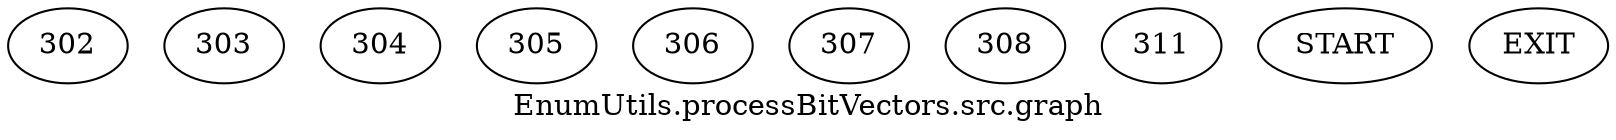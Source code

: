 /* --------------------------------------------------- */
/* Generated by Dr. Garbage Control Flow Graph Factory */
/* http://www.drgarbage.com                            */
/* Version: 4.5.0.201508311741                         */
/* Retrieved on: 2020-01-06 15:00:25.5601               */
/* --------------------------------------------------- */
digraph "EnumUtils.processBitVectors.src.graph" {
 graph [label="EnumUtils.processBitVectors.src.graph"];
 2 [label="302" ]
 3 [label="303" ]
 4 [label="304" ]
 5 [label="305" ]
 6 [label="306" ]
 7 [label="307" ]
 8 [label="308" ]
 9 [label="311" ]
 10 [label="START" ]
 11 [label="EXIT" ]
 10  2
 2  3
 3  4
 4  5
 7  5
 8  5
 5  6
 6  7
 7  8
 5  9
 9  11
}
